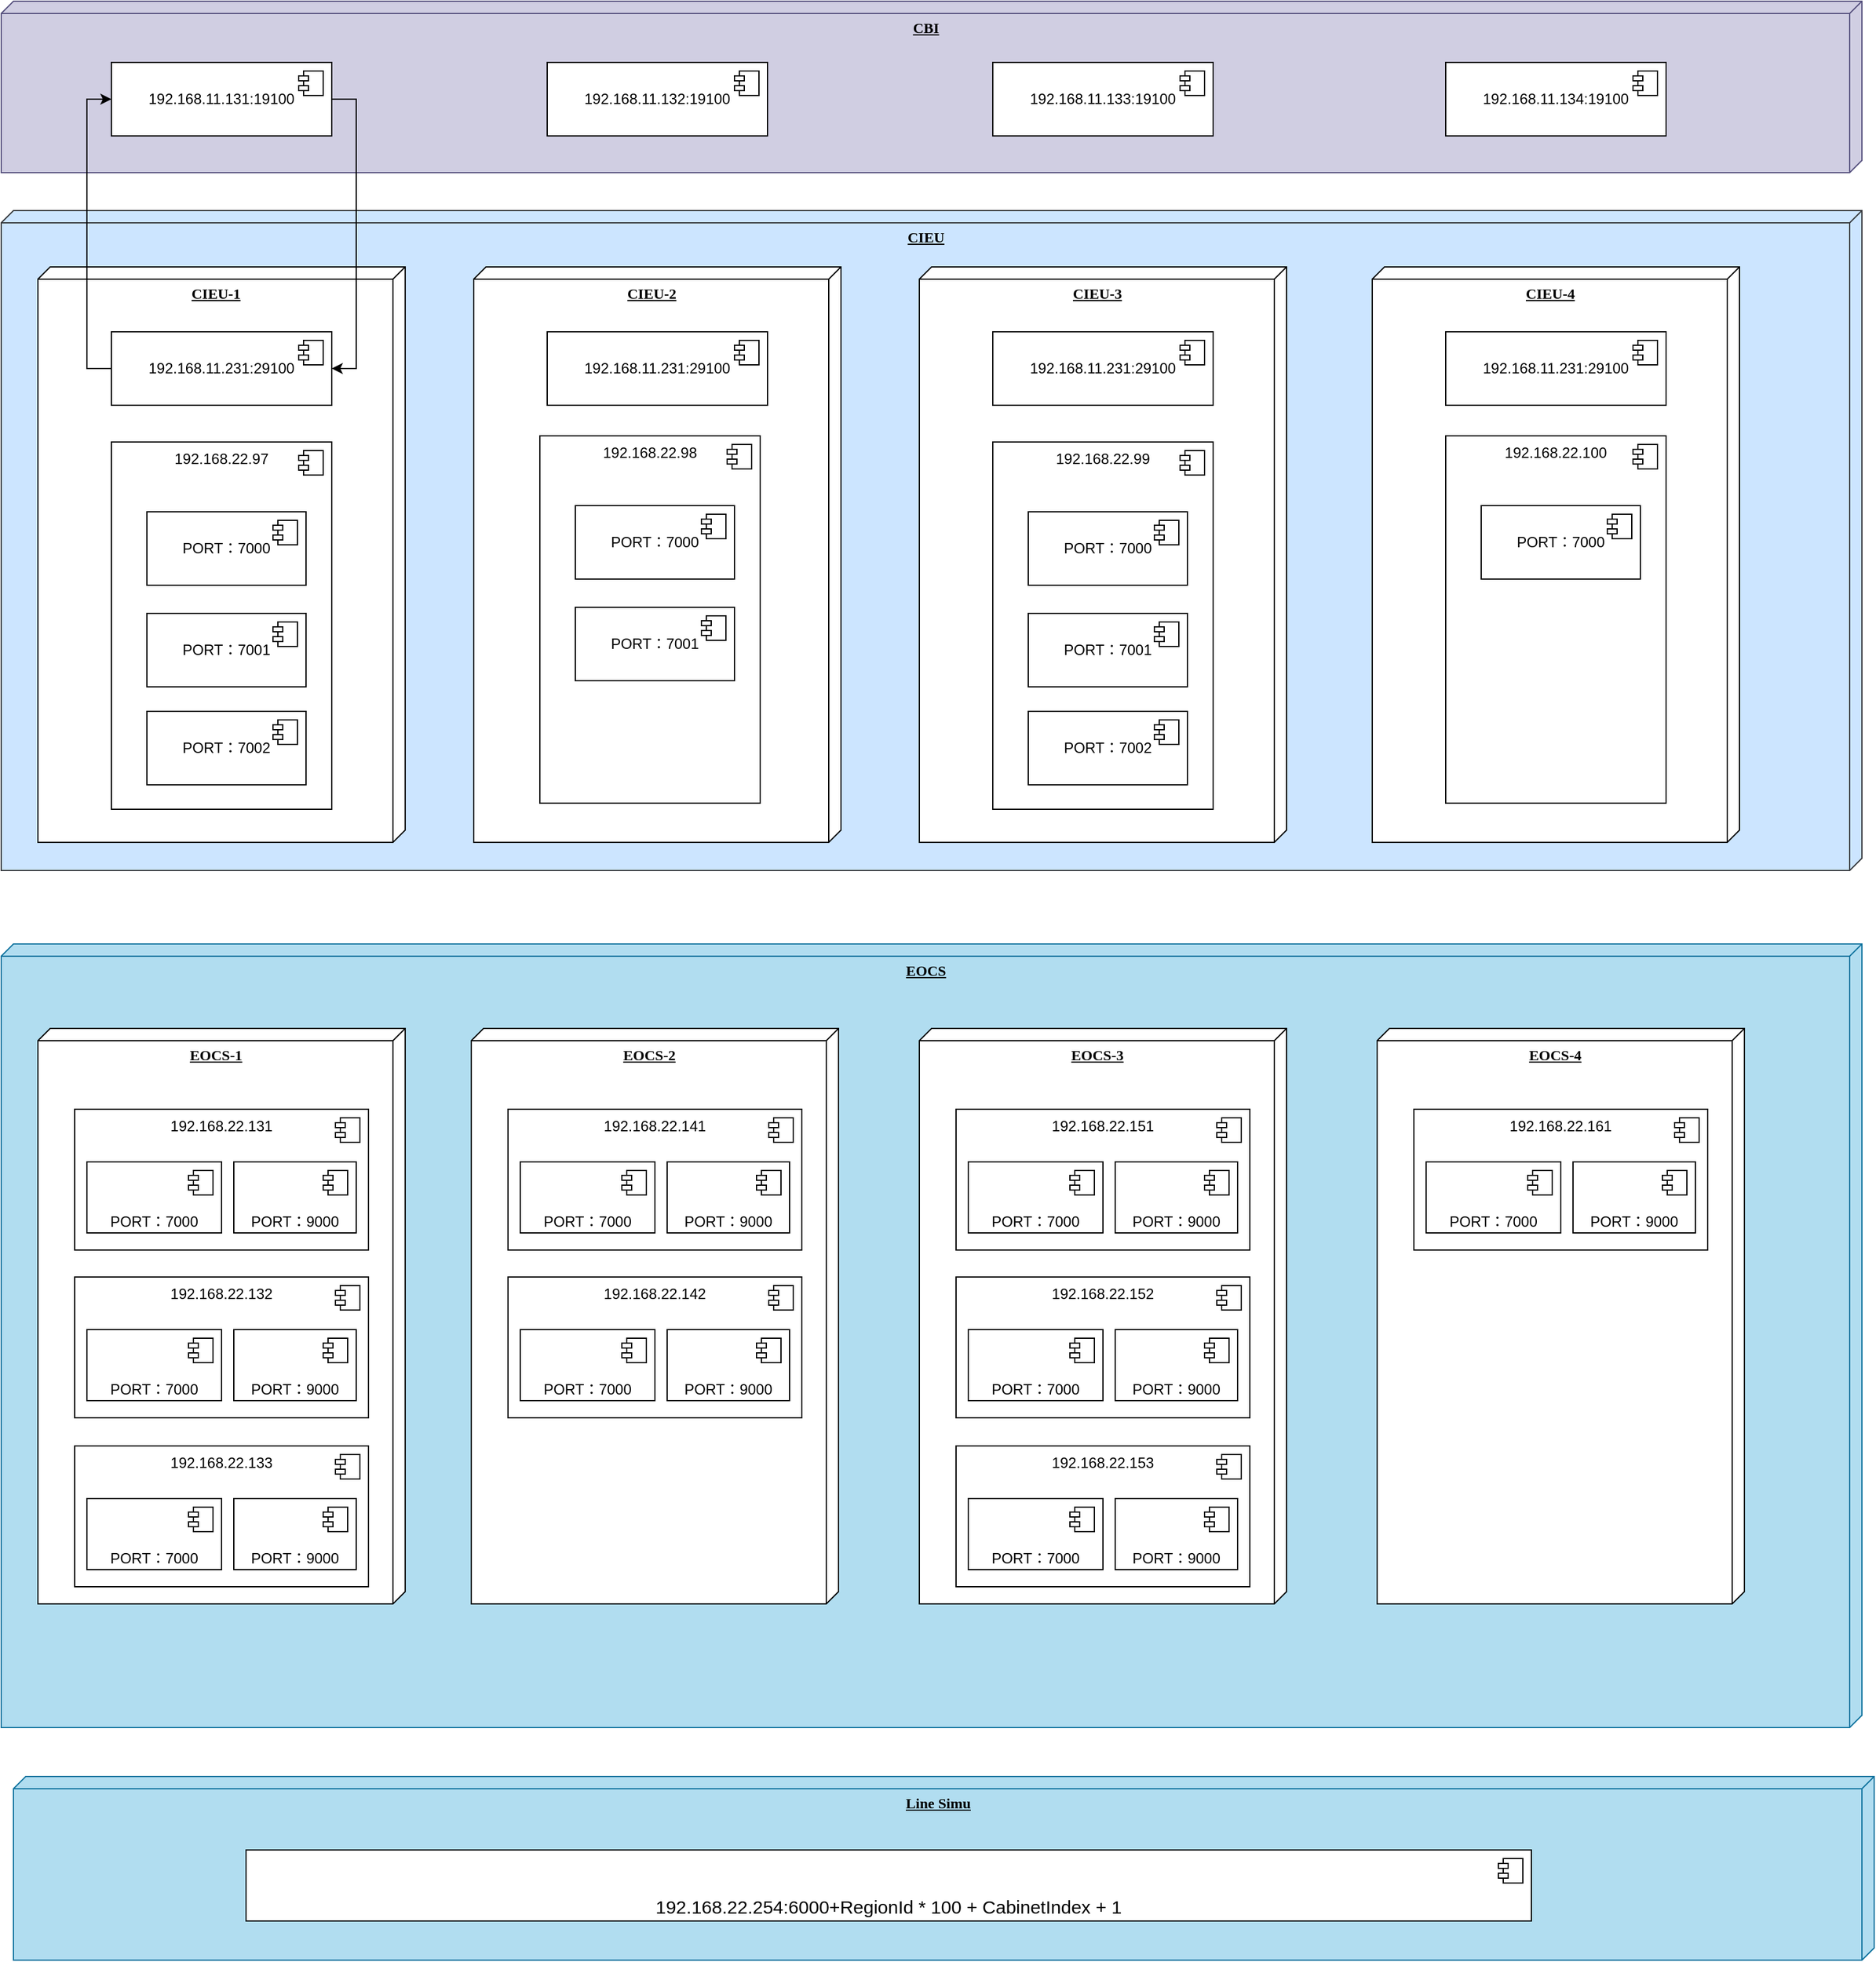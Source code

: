 <mxfile version="22.1.7" type="github">
  <diagram name="Page-1" id="5f0bae14-7c28-e335-631c-24af17079c00">
    <mxGraphModel dx="1434" dy="758" grid="1" gridSize="10" guides="1" tooltips="1" connect="1" arrows="1" fold="1" page="1" pageScale="1" pageWidth="1100" pageHeight="850" background="none" math="0" shadow="0">
      <root>
        <mxCell id="0" />
        <mxCell id="1" parent="0" />
        <mxCell id="39150e848f15840c-1" value="CBI" style="verticalAlign=top;align=center;spacingTop=8;spacingLeft=2;spacingRight=12;shape=cube;size=10;direction=south;fontStyle=5;html=1;rounded=0;shadow=0;comic=0;labelBackgroundColor=none;strokeWidth=1;fontFamily=Verdana;fontSize=12;fillStyle=auto;fillColor=#d0cee2;strokeColor=#56517e;" parent="1" vertex="1">
          <mxGeometry x="120" y="70" width="1520" height="140" as="geometry" />
        </mxCell>
        <mxCell id="2Glj2CWhZ70RwVYnVsTa-1" value="192.168.11.131:19100" style="html=1;dropTarget=0;whiteSpace=wrap;" vertex="1" parent="1">
          <mxGeometry x="210" y="120" width="180" height="60" as="geometry" />
        </mxCell>
        <mxCell id="2Glj2CWhZ70RwVYnVsTa-2" value="" style="shape=module;jettyWidth=8;jettyHeight=4;" vertex="1" parent="2Glj2CWhZ70RwVYnVsTa-1">
          <mxGeometry x="1" width="20" height="20" relative="1" as="geometry">
            <mxPoint x="-27" y="7" as="offset" />
          </mxGeometry>
        </mxCell>
        <mxCell id="2Glj2CWhZ70RwVYnVsTa-3" value="192.168.11.132:19100" style="html=1;dropTarget=0;whiteSpace=wrap;" vertex="1" parent="1">
          <mxGeometry x="566" y="120" width="180" height="60" as="geometry" />
        </mxCell>
        <mxCell id="2Glj2CWhZ70RwVYnVsTa-4" value="" style="shape=module;jettyWidth=8;jettyHeight=4;" vertex="1" parent="2Glj2CWhZ70RwVYnVsTa-3">
          <mxGeometry x="1" width="20" height="20" relative="1" as="geometry">
            <mxPoint x="-27" y="7" as="offset" />
          </mxGeometry>
        </mxCell>
        <mxCell id="2Glj2CWhZ70RwVYnVsTa-5" value="192.168.11.133:19100" style="html=1;dropTarget=0;whiteSpace=wrap;" vertex="1" parent="1">
          <mxGeometry x="930" y="120" width="180" height="60" as="geometry" />
        </mxCell>
        <mxCell id="2Glj2CWhZ70RwVYnVsTa-6" value="" style="shape=module;jettyWidth=8;jettyHeight=4;" vertex="1" parent="2Glj2CWhZ70RwVYnVsTa-5">
          <mxGeometry x="1" width="20" height="20" relative="1" as="geometry">
            <mxPoint x="-27" y="7" as="offset" />
          </mxGeometry>
        </mxCell>
        <mxCell id="2Glj2CWhZ70RwVYnVsTa-7" value="192.168.11.134:19100" style="html=1;dropTarget=0;whiteSpace=wrap;" vertex="1" parent="1">
          <mxGeometry x="1300" y="120" width="180" height="60" as="geometry" />
        </mxCell>
        <mxCell id="2Glj2CWhZ70RwVYnVsTa-8" value="" style="shape=module;jettyWidth=8;jettyHeight=4;" vertex="1" parent="2Glj2CWhZ70RwVYnVsTa-7">
          <mxGeometry x="1" width="20" height="20" relative="1" as="geometry">
            <mxPoint x="-27" y="7" as="offset" />
          </mxGeometry>
        </mxCell>
        <mxCell id="2Glj2CWhZ70RwVYnVsTa-9" value="CIEU" style="verticalAlign=top;align=center;spacingTop=8;spacingLeft=2;spacingRight=12;shape=cube;size=10;direction=south;fontStyle=5;html=1;rounded=0;shadow=0;comic=0;labelBackgroundColor=none;strokeWidth=1;fontFamily=Verdana;fontSize=12;labelPosition=center;verticalLabelPosition=middle;fillColor=#cce5ff;strokeColor=#36393d;" vertex="1" parent="1">
          <mxGeometry x="120" y="241" width="1520" height="539" as="geometry" />
        </mxCell>
        <mxCell id="2Glj2CWhZ70RwVYnVsTa-10" value="CIEU-1" style="verticalAlign=top;align=center;spacingTop=8;spacingLeft=2;spacingRight=12;shape=cube;size=10;direction=south;fontStyle=5;html=1;rounded=0;shadow=0;comic=0;labelBackgroundColor=none;strokeWidth=1;fontFamily=Verdana;fontSize=12" vertex="1" parent="1">
          <mxGeometry x="150" y="287" width="300" height="470" as="geometry" />
        </mxCell>
        <mxCell id="2Glj2CWhZ70RwVYnVsTa-11" value="192.168.11.231:29100" style="html=1;dropTarget=0;whiteSpace=wrap;" vertex="1" parent="1">
          <mxGeometry x="210" y="340" width="180" height="60" as="geometry" />
        </mxCell>
        <mxCell id="2Glj2CWhZ70RwVYnVsTa-12" value="" style="shape=module;jettyWidth=8;jettyHeight=4;" vertex="1" parent="2Glj2CWhZ70RwVYnVsTa-11">
          <mxGeometry x="1" width="20" height="20" relative="1" as="geometry">
            <mxPoint x="-27" y="7" as="offset" />
          </mxGeometry>
        </mxCell>
        <mxCell id="2Glj2CWhZ70RwVYnVsTa-14" style="edgeStyle=orthogonalEdgeStyle;rounded=0;orthogonalLoop=1;jettySize=auto;html=1;exitX=1;exitY=0.5;exitDx=0;exitDy=0;entryX=1;entryY=0.5;entryDx=0;entryDy=0;" edge="1" parent="1" source="2Glj2CWhZ70RwVYnVsTa-1" target="2Glj2CWhZ70RwVYnVsTa-11">
          <mxGeometry relative="1" as="geometry" />
        </mxCell>
        <mxCell id="2Glj2CWhZ70RwVYnVsTa-13" style="edgeStyle=orthogonalEdgeStyle;rounded=0;orthogonalLoop=1;jettySize=auto;html=1;entryX=0;entryY=0.5;entryDx=0;entryDy=0;exitX=0;exitY=0.5;exitDx=0;exitDy=0;" edge="1" parent="1" source="2Glj2CWhZ70RwVYnVsTa-11" target="2Glj2CWhZ70RwVYnVsTa-1">
          <mxGeometry relative="1" as="geometry">
            <Array as="points">
              <mxPoint x="190" y="370" />
              <mxPoint x="190" y="150" />
            </Array>
          </mxGeometry>
        </mxCell>
        <mxCell id="2Glj2CWhZ70RwVYnVsTa-15" value="CIEU-2" style="verticalAlign=top;align=center;spacingTop=8;spacingLeft=2;spacingRight=12;shape=cube;size=10;direction=south;fontStyle=5;html=1;rounded=0;shadow=0;comic=0;labelBackgroundColor=none;strokeWidth=1;fontFamily=Verdana;fontSize=12" vertex="1" parent="1">
          <mxGeometry x="506" y="287" width="300" height="470" as="geometry" />
        </mxCell>
        <mxCell id="2Glj2CWhZ70RwVYnVsTa-16" value="192.168.11.231:29100" style="html=1;dropTarget=0;whiteSpace=wrap;" vertex="1" parent="1">
          <mxGeometry x="566" y="340" width="180" height="60" as="geometry" />
        </mxCell>
        <mxCell id="2Glj2CWhZ70RwVYnVsTa-17" value="" style="shape=module;jettyWidth=8;jettyHeight=4;" vertex="1" parent="2Glj2CWhZ70RwVYnVsTa-16">
          <mxGeometry x="1" width="20" height="20" relative="1" as="geometry">
            <mxPoint x="-27" y="7" as="offset" />
          </mxGeometry>
        </mxCell>
        <mxCell id="2Glj2CWhZ70RwVYnVsTa-18" value="CIEU-3" style="verticalAlign=top;align=center;spacingTop=8;spacingLeft=2;spacingRight=12;shape=cube;size=10;direction=south;fontStyle=5;html=1;rounded=0;shadow=0;comic=0;labelBackgroundColor=none;strokeWidth=1;fontFamily=Verdana;fontSize=12" vertex="1" parent="1">
          <mxGeometry x="870" y="287" width="300" height="470" as="geometry" />
        </mxCell>
        <mxCell id="2Glj2CWhZ70RwVYnVsTa-19" value="192.168.11.231:29100" style="html=1;dropTarget=0;whiteSpace=wrap;" vertex="1" parent="1">
          <mxGeometry x="930" y="340" width="180" height="60" as="geometry" />
        </mxCell>
        <mxCell id="2Glj2CWhZ70RwVYnVsTa-20" value="" style="shape=module;jettyWidth=8;jettyHeight=4;" vertex="1" parent="2Glj2CWhZ70RwVYnVsTa-19">
          <mxGeometry x="1" width="20" height="20" relative="1" as="geometry">
            <mxPoint x="-27" y="7" as="offset" />
          </mxGeometry>
        </mxCell>
        <mxCell id="2Glj2CWhZ70RwVYnVsTa-21" value="CIEU-4" style="verticalAlign=top;align=center;spacingTop=8;spacingLeft=2;spacingRight=12;shape=cube;size=10;direction=south;fontStyle=5;html=1;rounded=0;shadow=0;comic=0;labelBackgroundColor=none;strokeWidth=1;fontFamily=Verdana;fontSize=12" vertex="1" parent="1">
          <mxGeometry x="1240" y="287" width="300" height="470" as="geometry" />
        </mxCell>
        <mxCell id="2Glj2CWhZ70RwVYnVsTa-22" value="192.168.11.231:29100" style="html=1;dropTarget=0;whiteSpace=wrap;" vertex="1" parent="1">
          <mxGeometry x="1300" y="340" width="180" height="60" as="geometry" />
        </mxCell>
        <mxCell id="2Glj2CWhZ70RwVYnVsTa-23" value="" style="shape=module;jettyWidth=8;jettyHeight=4;" vertex="1" parent="2Glj2CWhZ70RwVYnVsTa-22">
          <mxGeometry x="1" width="20" height="20" relative="1" as="geometry">
            <mxPoint x="-27" y="7" as="offset" />
          </mxGeometry>
        </mxCell>
        <mxCell id="2Glj2CWhZ70RwVYnVsTa-24" value="192.168.22.97" style="html=1;dropTarget=0;whiteSpace=wrap;verticalAlign=top;align=center;" vertex="1" parent="1">
          <mxGeometry x="210" y="430" width="180" height="300" as="geometry" />
        </mxCell>
        <mxCell id="2Glj2CWhZ70RwVYnVsTa-25" value="" style="shape=module;jettyWidth=8;jettyHeight=4;" vertex="1" parent="2Glj2CWhZ70RwVYnVsTa-24">
          <mxGeometry x="1" width="20" height="20" relative="1" as="geometry">
            <mxPoint x="-27" y="7" as="offset" />
          </mxGeometry>
        </mxCell>
        <mxCell id="2Glj2CWhZ70RwVYnVsTa-26" value="PORT：7000" style="html=1;dropTarget=0;whiteSpace=wrap;verticalAlign=middle;" vertex="1" parent="1">
          <mxGeometry x="239" y="487" width="130" height="60" as="geometry" />
        </mxCell>
        <mxCell id="2Glj2CWhZ70RwVYnVsTa-27" value="" style="shape=module;jettyWidth=8;jettyHeight=4;" vertex="1" parent="2Glj2CWhZ70RwVYnVsTa-26">
          <mxGeometry x="1" width="20" height="20" relative="1" as="geometry">
            <mxPoint x="-27" y="7" as="offset" />
          </mxGeometry>
        </mxCell>
        <mxCell id="2Glj2CWhZ70RwVYnVsTa-28" value="PORT：7001" style="html=1;dropTarget=0;whiteSpace=wrap;verticalAlign=middle;" vertex="1" parent="1">
          <mxGeometry x="239" y="570" width="130" height="60" as="geometry" />
        </mxCell>
        <mxCell id="2Glj2CWhZ70RwVYnVsTa-29" value="" style="shape=module;jettyWidth=8;jettyHeight=4;" vertex="1" parent="2Glj2CWhZ70RwVYnVsTa-28">
          <mxGeometry x="1" width="20" height="20" relative="1" as="geometry">
            <mxPoint x="-27" y="7" as="offset" />
          </mxGeometry>
        </mxCell>
        <mxCell id="2Glj2CWhZ70RwVYnVsTa-30" value="PORT：7002" style="html=1;dropTarget=0;whiteSpace=wrap;verticalAlign=middle;" vertex="1" parent="1">
          <mxGeometry x="239" y="650" width="130" height="60" as="geometry" />
        </mxCell>
        <mxCell id="2Glj2CWhZ70RwVYnVsTa-31" value="" style="shape=module;jettyWidth=8;jettyHeight=4;" vertex="1" parent="2Glj2CWhZ70RwVYnVsTa-30">
          <mxGeometry x="1" width="20" height="20" relative="1" as="geometry">
            <mxPoint x="-27" y="7" as="offset" />
          </mxGeometry>
        </mxCell>
        <mxCell id="2Glj2CWhZ70RwVYnVsTa-32" value="192.168.22.98" style="html=1;dropTarget=0;whiteSpace=wrap;verticalAlign=top;align=center;" vertex="1" parent="1">
          <mxGeometry x="560" y="425" width="180" height="300" as="geometry" />
        </mxCell>
        <mxCell id="2Glj2CWhZ70RwVYnVsTa-33" value="" style="shape=module;jettyWidth=8;jettyHeight=4;" vertex="1" parent="2Glj2CWhZ70RwVYnVsTa-32">
          <mxGeometry x="1" width="20" height="20" relative="1" as="geometry">
            <mxPoint x="-27" y="7" as="offset" />
          </mxGeometry>
        </mxCell>
        <mxCell id="2Glj2CWhZ70RwVYnVsTa-34" value="PORT：7000" style="html=1;dropTarget=0;whiteSpace=wrap;verticalAlign=middle;" vertex="1" parent="1">
          <mxGeometry x="589" y="482" width="130" height="60" as="geometry" />
        </mxCell>
        <mxCell id="2Glj2CWhZ70RwVYnVsTa-35" value="" style="shape=module;jettyWidth=8;jettyHeight=4;" vertex="1" parent="2Glj2CWhZ70RwVYnVsTa-34">
          <mxGeometry x="1" width="20" height="20" relative="1" as="geometry">
            <mxPoint x="-27" y="7" as="offset" />
          </mxGeometry>
        </mxCell>
        <mxCell id="2Glj2CWhZ70RwVYnVsTa-36" value="PORT：7001" style="html=1;dropTarget=0;whiteSpace=wrap;verticalAlign=middle;" vertex="1" parent="1">
          <mxGeometry x="589" y="565" width="130" height="60" as="geometry" />
        </mxCell>
        <mxCell id="2Glj2CWhZ70RwVYnVsTa-37" value="" style="shape=module;jettyWidth=8;jettyHeight=4;" vertex="1" parent="2Glj2CWhZ70RwVYnVsTa-36">
          <mxGeometry x="1" width="20" height="20" relative="1" as="geometry">
            <mxPoint x="-27" y="7" as="offset" />
          </mxGeometry>
        </mxCell>
        <mxCell id="2Glj2CWhZ70RwVYnVsTa-40" value="192.168.22.99" style="html=1;dropTarget=0;whiteSpace=wrap;verticalAlign=top;align=center;" vertex="1" parent="1">
          <mxGeometry x="930" y="430" width="180" height="300" as="geometry" />
        </mxCell>
        <mxCell id="2Glj2CWhZ70RwVYnVsTa-41" value="" style="shape=module;jettyWidth=8;jettyHeight=4;" vertex="1" parent="2Glj2CWhZ70RwVYnVsTa-40">
          <mxGeometry x="1" width="20" height="20" relative="1" as="geometry">
            <mxPoint x="-27" y="7" as="offset" />
          </mxGeometry>
        </mxCell>
        <mxCell id="2Glj2CWhZ70RwVYnVsTa-42" value="PORT：7000" style="html=1;dropTarget=0;whiteSpace=wrap;verticalAlign=middle;" vertex="1" parent="1">
          <mxGeometry x="959" y="487" width="130" height="60" as="geometry" />
        </mxCell>
        <mxCell id="2Glj2CWhZ70RwVYnVsTa-43" value="" style="shape=module;jettyWidth=8;jettyHeight=4;" vertex="1" parent="2Glj2CWhZ70RwVYnVsTa-42">
          <mxGeometry x="1" width="20" height="20" relative="1" as="geometry">
            <mxPoint x="-27" y="7" as="offset" />
          </mxGeometry>
        </mxCell>
        <mxCell id="2Glj2CWhZ70RwVYnVsTa-44" value="PORT：7001" style="html=1;dropTarget=0;whiteSpace=wrap;verticalAlign=middle;" vertex="1" parent="1">
          <mxGeometry x="959" y="570" width="130" height="60" as="geometry" />
        </mxCell>
        <mxCell id="2Glj2CWhZ70RwVYnVsTa-45" value="" style="shape=module;jettyWidth=8;jettyHeight=4;" vertex="1" parent="2Glj2CWhZ70RwVYnVsTa-44">
          <mxGeometry x="1" width="20" height="20" relative="1" as="geometry">
            <mxPoint x="-27" y="7" as="offset" />
          </mxGeometry>
        </mxCell>
        <mxCell id="2Glj2CWhZ70RwVYnVsTa-46" value="PORT：7002" style="html=1;dropTarget=0;whiteSpace=wrap;verticalAlign=middle;" vertex="1" parent="1">
          <mxGeometry x="959" y="650" width="130" height="60" as="geometry" />
        </mxCell>
        <mxCell id="2Glj2CWhZ70RwVYnVsTa-47" value="" style="shape=module;jettyWidth=8;jettyHeight=4;" vertex="1" parent="2Glj2CWhZ70RwVYnVsTa-46">
          <mxGeometry x="1" width="20" height="20" relative="1" as="geometry">
            <mxPoint x="-27" y="7" as="offset" />
          </mxGeometry>
        </mxCell>
        <mxCell id="2Glj2CWhZ70RwVYnVsTa-48" value="192.168.22.100" style="html=1;dropTarget=0;whiteSpace=wrap;verticalAlign=top;align=center;" vertex="1" parent="1">
          <mxGeometry x="1300" y="425" width="180" height="300" as="geometry" />
        </mxCell>
        <mxCell id="2Glj2CWhZ70RwVYnVsTa-49" value="" style="shape=module;jettyWidth=8;jettyHeight=4;" vertex="1" parent="2Glj2CWhZ70RwVYnVsTa-48">
          <mxGeometry x="1" width="20" height="20" relative="1" as="geometry">
            <mxPoint x="-27" y="7" as="offset" />
          </mxGeometry>
        </mxCell>
        <mxCell id="2Glj2CWhZ70RwVYnVsTa-50" value="PORT：7000" style="html=1;dropTarget=0;whiteSpace=wrap;verticalAlign=middle;" vertex="1" parent="1">
          <mxGeometry x="1329" y="482" width="130" height="60" as="geometry" />
        </mxCell>
        <mxCell id="2Glj2CWhZ70RwVYnVsTa-51" value="" style="shape=module;jettyWidth=8;jettyHeight=4;" vertex="1" parent="2Glj2CWhZ70RwVYnVsTa-50">
          <mxGeometry x="1" width="20" height="20" relative="1" as="geometry">
            <mxPoint x="-27" y="7" as="offset" />
          </mxGeometry>
        </mxCell>
        <mxCell id="2Glj2CWhZ70RwVYnVsTa-56" value="EOCS" style="verticalAlign=top;align=center;spacingTop=8;spacingLeft=2;spacingRight=12;shape=cube;size=10;direction=south;fontStyle=5;html=1;rounded=0;shadow=0;comic=0;labelBackgroundColor=none;strokeWidth=1;fontFamily=Verdana;fontSize=12;labelPosition=center;verticalLabelPosition=middle;fillColor=#b1ddf0;strokeColor=#10739e;" vertex="1" parent="1">
          <mxGeometry x="120" y="840" width="1520" height="640" as="geometry" />
        </mxCell>
        <mxCell id="2Glj2CWhZ70RwVYnVsTa-57" value="EOCS-1" style="verticalAlign=top;align=center;spacingTop=8;spacingLeft=2;spacingRight=12;shape=cube;size=10;direction=south;fontStyle=5;html=1;rounded=0;shadow=0;comic=0;labelBackgroundColor=none;strokeWidth=1;fontFamily=Verdana;fontSize=12" vertex="1" parent="1">
          <mxGeometry x="150" y="909" width="300" height="470" as="geometry" />
        </mxCell>
        <mxCell id="2Glj2CWhZ70RwVYnVsTa-58" value="192.168.22.131" style="html=1;dropTarget=0;whiteSpace=wrap;verticalAlign=top;align=center;" vertex="1" parent="1">
          <mxGeometry x="180" y="975" width="240" height="115" as="geometry" />
        </mxCell>
        <mxCell id="2Glj2CWhZ70RwVYnVsTa-59" value="" style="shape=module;jettyWidth=8;jettyHeight=4;" vertex="1" parent="2Glj2CWhZ70RwVYnVsTa-58">
          <mxGeometry x="1" width="20" height="20" relative="1" as="geometry">
            <mxPoint x="-27" y="7" as="offset" />
          </mxGeometry>
        </mxCell>
        <mxCell id="2Glj2CWhZ70RwVYnVsTa-60" value="PORT：7000" style="html=1;dropTarget=0;whiteSpace=wrap;verticalAlign=bottom;" vertex="1" parent="1">
          <mxGeometry x="190" y="1018" width="110" height="58" as="geometry" />
        </mxCell>
        <mxCell id="2Glj2CWhZ70RwVYnVsTa-61" value="" style="shape=module;jettyWidth=8;jettyHeight=4;" vertex="1" parent="2Glj2CWhZ70RwVYnVsTa-60">
          <mxGeometry x="1" width="20" height="20" relative="1" as="geometry">
            <mxPoint x="-27" y="7" as="offset" />
          </mxGeometry>
        </mxCell>
        <mxCell id="2Glj2CWhZ70RwVYnVsTa-62" value="PORT：9000" style="html=1;dropTarget=0;whiteSpace=wrap;verticalAlign=bottom;" vertex="1" parent="1">
          <mxGeometry x="310" y="1018" width="100" height="58" as="geometry" />
        </mxCell>
        <mxCell id="2Glj2CWhZ70RwVYnVsTa-63" value="" style="shape=module;jettyWidth=8;jettyHeight=4;" vertex="1" parent="2Glj2CWhZ70RwVYnVsTa-62">
          <mxGeometry x="1" width="20" height="20" relative="1" as="geometry">
            <mxPoint x="-27" y="7" as="offset" />
          </mxGeometry>
        </mxCell>
        <mxCell id="2Glj2CWhZ70RwVYnVsTa-64" value="192.168.22.132" style="html=1;dropTarget=0;whiteSpace=wrap;verticalAlign=top;align=center;" vertex="1" parent="1">
          <mxGeometry x="180" y="1112" width="240" height="115" as="geometry" />
        </mxCell>
        <mxCell id="2Glj2CWhZ70RwVYnVsTa-65" value="" style="shape=module;jettyWidth=8;jettyHeight=4;" vertex="1" parent="2Glj2CWhZ70RwVYnVsTa-64">
          <mxGeometry x="1" width="20" height="20" relative="1" as="geometry">
            <mxPoint x="-27" y="7" as="offset" />
          </mxGeometry>
        </mxCell>
        <mxCell id="2Glj2CWhZ70RwVYnVsTa-66" value="PORT：7000" style="html=1;dropTarget=0;whiteSpace=wrap;verticalAlign=bottom;" vertex="1" parent="1">
          <mxGeometry x="190" y="1155" width="110" height="58" as="geometry" />
        </mxCell>
        <mxCell id="2Glj2CWhZ70RwVYnVsTa-67" value="" style="shape=module;jettyWidth=8;jettyHeight=4;" vertex="1" parent="2Glj2CWhZ70RwVYnVsTa-66">
          <mxGeometry x="1" width="20" height="20" relative="1" as="geometry">
            <mxPoint x="-27" y="7" as="offset" />
          </mxGeometry>
        </mxCell>
        <mxCell id="2Glj2CWhZ70RwVYnVsTa-68" value="PORT：9000" style="html=1;dropTarget=0;whiteSpace=wrap;verticalAlign=bottom;" vertex="1" parent="1">
          <mxGeometry x="310" y="1155" width="100" height="58" as="geometry" />
        </mxCell>
        <mxCell id="2Glj2CWhZ70RwVYnVsTa-69" value="" style="shape=module;jettyWidth=8;jettyHeight=4;" vertex="1" parent="2Glj2CWhZ70RwVYnVsTa-68">
          <mxGeometry x="1" width="20" height="20" relative="1" as="geometry">
            <mxPoint x="-27" y="7" as="offset" />
          </mxGeometry>
        </mxCell>
        <mxCell id="2Glj2CWhZ70RwVYnVsTa-70" value="192.168.22.133" style="html=1;dropTarget=0;whiteSpace=wrap;verticalAlign=top;align=center;" vertex="1" parent="1">
          <mxGeometry x="180" y="1250" width="240" height="115" as="geometry" />
        </mxCell>
        <mxCell id="2Glj2CWhZ70RwVYnVsTa-71" value="" style="shape=module;jettyWidth=8;jettyHeight=4;" vertex="1" parent="2Glj2CWhZ70RwVYnVsTa-70">
          <mxGeometry x="1" width="20" height="20" relative="1" as="geometry">
            <mxPoint x="-27" y="7" as="offset" />
          </mxGeometry>
        </mxCell>
        <mxCell id="2Glj2CWhZ70RwVYnVsTa-72" value="PORT：7000" style="html=1;dropTarget=0;whiteSpace=wrap;verticalAlign=bottom;" vertex="1" parent="1">
          <mxGeometry x="190" y="1293" width="110" height="58" as="geometry" />
        </mxCell>
        <mxCell id="2Glj2CWhZ70RwVYnVsTa-73" value="" style="shape=module;jettyWidth=8;jettyHeight=4;" vertex="1" parent="2Glj2CWhZ70RwVYnVsTa-72">
          <mxGeometry x="1" width="20" height="20" relative="1" as="geometry">
            <mxPoint x="-27" y="7" as="offset" />
          </mxGeometry>
        </mxCell>
        <mxCell id="2Glj2CWhZ70RwVYnVsTa-74" value="PORT：9000" style="html=1;dropTarget=0;whiteSpace=wrap;verticalAlign=bottom;" vertex="1" parent="1">
          <mxGeometry x="310" y="1293" width="100" height="58" as="geometry" />
        </mxCell>
        <mxCell id="2Glj2CWhZ70RwVYnVsTa-75" value="" style="shape=module;jettyWidth=8;jettyHeight=4;" vertex="1" parent="2Glj2CWhZ70RwVYnVsTa-74">
          <mxGeometry x="1" width="20" height="20" relative="1" as="geometry">
            <mxPoint x="-27" y="7" as="offset" />
          </mxGeometry>
        </mxCell>
        <mxCell id="2Glj2CWhZ70RwVYnVsTa-76" value="EOCS-2" style="verticalAlign=top;align=center;spacingTop=8;spacingLeft=2;spacingRight=12;shape=cube;size=10;direction=south;fontStyle=5;html=1;rounded=0;shadow=0;comic=0;labelBackgroundColor=none;strokeWidth=1;fontFamily=Verdana;fontSize=12" vertex="1" parent="1">
          <mxGeometry x="504" y="909" width="300" height="470" as="geometry" />
        </mxCell>
        <mxCell id="2Glj2CWhZ70RwVYnVsTa-77" value="192.168.22.141" style="html=1;dropTarget=0;whiteSpace=wrap;verticalAlign=top;align=center;" vertex="1" parent="1">
          <mxGeometry x="534" y="975" width="240" height="115" as="geometry" />
        </mxCell>
        <mxCell id="2Glj2CWhZ70RwVYnVsTa-78" value="" style="shape=module;jettyWidth=8;jettyHeight=4;" vertex="1" parent="2Glj2CWhZ70RwVYnVsTa-77">
          <mxGeometry x="1" width="20" height="20" relative="1" as="geometry">
            <mxPoint x="-27" y="7" as="offset" />
          </mxGeometry>
        </mxCell>
        <mxCell id="2Glj2CWhZ70RwVYnVsTa-79" value="PORT：7000" style="html=1;dropTarget=0;whiteSpace=wrap;verticalAlign=bottom;" vertex="1" parent="1">
          <mxGeometry x="544" y="1018" width="110" height="58" as="geometry" />
        </mxCell>
        <mxCell id="2Glj2CWhZ70RwVYnVsTa-80" value="" style="shape=module;jettyWidth=8;jettyHeight=4;" vertex="1" parent="2Glj2CWhZ70RwVYnVsTa-79">
          <mxGeometry x="1" width="20" height="20" relative="1" as="geometry">
            <mxPoint x="-27" y="7" as="offset" />
          </mxGeometry>
        </mxCell>
        <mxCell id="2Glj2CWhZ70RwVYnVsTa-81" value="PORT：9000" style="html=1;dropTarget=0;whiteSpace=wrap;verticalAlign=bottom;" vertex="1" parent="1">
          <mxGeometry x="664" y="1018" width="100" height="58" as="geometry" />
        </mxCell>
        <mxCell id="2Glj2CWhZ70RwVYnVsTa-82" value="" style="shape=module;jettyWidth=8;jettyHeight=4;" vertex="1" parent="2Glj2CWhZ70RwVYnVsTa-81">
          <mxGeometry x="1" width="20" height="20" relative="1" as="geometry">
            <mxPoint x="-27" y="7" as="offset" />
          </mxGeometry>
        </mxCell>
        <mxCell id="2Glj2CWhZ70RwVYnVsTa-83" value="192.168.22.142" style="html=1;dropTarget=0;whiteSpace=wrap;verticalAlign=top;align=center;" vertex="1" parent="1">
          <mxGeometry x="534" y="1112" width="240" height="115" as="geometry" />
        </mxCell>
        <mxCell id="2Glj2CWhZ70RwVYnVsTa-84" value="" style="shape=module;jettyWidth=8;jettyHeight=4;" vertex="1" parent="2Glj2CWhZ70RwVYnVsTa-83">
          <mxGeometry x="1" width="20" height="20" relative="1" as="geometry">
            <mxPoint x="-27" y="7" as="offset" />
          </mxGeometry>
        </mxCell>
        <mxCell id="2Glj2CWhZ70RwVYnVsTa-85" value="PORT：7000" style="html=1;dropTarget=0;whiteSpace=wrap;verticalAlign=bottom;" vertex="1" parent="1">
          <mxGeometry x="544" y="1155" width="110" height="58" as="geometry" />
        </mxCell>
        <mxCell id="2Glj2CWhZ70RwVYnVsTa-86" value="" style="shape=module;jettyWidth=8;jettyHeight=4;" vertex="1" parent="2Glj2CWhZ70RwVYnVsTa-85">
          <mxGeometry x="1" width="20" height="20" relative="1" as="geometry">
            <mxPoint x="-27" y="7" as="offset" />
          </mxGeometry>
        </mxCell>
        <mxCell id="2Glj2CWhZ70RwVYnVsTa-87" value="PORT：9000" style="html=1;dropTarget=0;whiteSpace=wrap;verticalAlign=bottom;" vertex="1" parent="1">
          <mxGeometry x="664" y="1155" width="100" height="58" as="geometry" />
        </mxCell>
        <mxCell id="2Glj2CWhZ70RwVYnVsTa-88" value="" style="shape=module;jettyWidth=8;jettyHeight=4;" vertex="1" parent="2Glj2CWhZ70RwVYnVsTa-87">
          <mxGeometry x="1" width="20" height="20" relative="1" as="geometry">
            <mxPoint x="-27" y="7" as="offset" />
          </mxGeometry>
        </mxCell>
        <mxCell id="2Glj2CWhZ70RwVYnVsTa-95" value="EOCS-3" style="verticalAlign=top;align=center;spacingTop=8;spacingLeft=2;spacingRight=12;shape=cube;size=10;direction=south;fontStyle=5;html=1;rounded=0;shadow=0;comic=0;labelBackgroundColor=none;strokeWidth=1;fontFamily=Verdana;fontSize=12" vertex="1" parent="1">
          <mxGeometry x="870" y="909" width="300" height="470" as="geometry" />
        </mxCell>
        <mxCell id="2Glj2CWhZ70RwVYnVsTa-96" value="192.168.22.151" style="html=1;dropTarget=0;whiteSpace=wrap;verticalAlign=top;align=center;" vertex="1" parent="1">
          <mxGeometry x="900" y="975" width="240" height="115" as="geometry" />
        </mxCell>
        <mxCell id="2Glj2CWhZ70RwVYnVsTa-97" value="" style="shape=module;jettyWidth=8;jettyHeight=4;" vertex="1" parent="2Glj2CWhZ70RwVYnVsTa-96">
          <mxGeometry x="1" width="20" height="20" relative="1" as="geometry">
            <mxPoint x="-27" y="7" as="offset" />
          </mxGeometry>
        </mxCell>
        <mxCell id="2Glj2CWhZ70RwVYnVsTa-98" value="PORT：7000" style="html=1;dropTarget=0;whiteSpace=wrap;verticalAlign=bottom;" vertex="1" parent="1">
          <mxGeometry x="910" y="1018" width="110" height="58" as="geometry" />
        </mxCell>
        <mxCell id="2Glj2CWhZ70RwVYnVsTa-99" value="" style="shape=module;jettyWidth=8;jettyHeight=4;" vertex="1" parent="2Glj2CWhZ70RwVYnVsTa-98">
          <mxGeometry x="1" width="20" height="20" relative="1" as="geometry">
            <mxPoint x="-27" y="7" as="offset" />
          </mxGeometry>
        </mxCell>
        <mxCell id="2Glj2CWhZ70RwVYnVsTa-100" value="PORT：9000" style="html=1;dropTarget=0;whiteSpace=wrap;verticalAlign=bottom;" vertex="1" parent="1">
          <mxGeometry x="1030" y="1018" width="100" height="58" as="geometry" />
        </mxCell>
        <mxCell id="2Glj2CWhZ70RwVYnVsTa-101" value="" style="shape=module;jettyWidth=8;jettyHeight=4;" vertex="1" parent="2Glj2CWhZ70RwVYnVsTa-100">
          <mxGeometry x="1" width="20" height="20" relative="1" as="geometry">
            <mxPoint x="-27" y="7" as="offset" />
          </mxGeometry>
        </mxCell>
        <mxCell id="2Glj2CWhZ70RwVYnVsTa-102" value="192.168.22.152" style="html=1;dropTarget=0;whiteSpace=wrap;verticalAlign=top;align=center;" vertex="1" parent="1">
          <mxGeometry x="900" y="1112" width="240" height="115" as="geometry" />
        </mxCell>
        <mxCell id="2Glj2CWhZ70RwVYnVsTa-103" value="" style="shape=module;jettyWidth=8;jettyHeight=4;" vertex="1" parent="2Glj2CWhZ70RwVYnVsTa-102">
          <mxGeometry x="1" width="20" height="20" relative="1" as="geometry">
            <mxPoint x="-27" y="7" as="offset" />
          </mxGeometry>
        </mxCell>
        <mxCell id="2Glj2CWhZ70RwVYnVsTa-104" value="PORT：7000" style="html=1;dropTarget=0;whiteSpace=wrap;verticalAlign=bottom;" vertex="1" parent="1">
          <mxGeometry x="910" y="1155" width="110" height="58" as="geometry" />
        </mxCell>
        <mxCell id="2Glj2CWhZ70RwVYnVsTa-105" value="" style="shape=module;jettyWidth=8;jettyHeight=4;" vertex="1" parent="2Glj2CWhZ70RwVYnVsTa-104">
          <mxGeometry x="1" width="20" height="20" relative="1" as="geometry">
            <mxPoint x="-27" y="7" as="offset" />
          </mxGeometry>
        </mxCell>
        <mxCell id="2Glj2CWhZ70RwVYnVsTa-106" value="PORT：9000" style="html=1;dropTarget=0;whiteSpace=wrap;verticalAlign=bottom;" vertex="1" parent="1">
          <mxGeometry x="1030" y="1155" width="100" height="58" as="geometry" />
        </mxCell>
        <mxCell id="2Glj2CWhZ70RwVYnVsTa-107" value="" style="shape=module;jettyWidth=8;jettyHeight=4;" vertex="1" parent="2Glj2CWhZ70RwVYnVsTa-106">
          <mxGeometry x="1" width="20" height="20" relative="1" as="geometry">
            <mxPoint x="-27" y="7" as="offset" />
          </mxGeometry>
        </mxCell>
        <mxCell id="2Glj2CWhZ70RwVYnVsTa-108" value="192.168.22.153" style="html=1;dropTarget=0;whiteSpace=wrap;verticalAlign=top;align=center;" vertex="1" parent="1">
          <mxGeometry x="900" y="1250" width="240" height="115" as="geometry" />
        </mxCell>
        <mxCell id="2Glj2CWhZ70RwVYnVsTa-109" value="" style="shape=module;jettyWidth=8;jettyHeight=4;" vertex="1" parent="2Glj2CWhZ70RwVYnVsTa-108">
          <mxGeometry x="1" width="20" height="20" relative="1" as="geometry">
            <mxPoint x="-27" y="7" as="offset" />
          </mxGeometry>
        </mxCell>
        <mxCell id="2Glj2CWhZ70RwVYnVsTa-110" value="PORT：7000" style="html=1;dropTarget=0;whiteSpace=wrap;verticalAlign=bottom;" vertex="1" parent="1">
          <mxGeometry x="910" y="1293" width="110" height="58" as="geometry" />
        </mxCell>
        <mxCell id="2Glj2CWhZ70RwVYnVsTa-111" value="" style="shape=module;jettyWidth=8;jettyHeight=4;" vertex="1" parent="2Glj2CWhZ70RwVYnVsTa-110">
          <mxGeometry x="1" width="20" height="20" relative="1" as="geometry">
            <mxPoint x="-27" y="7" as="offset" />
          </mxGeometry>
        </mxCell>
        <mxCell id="2Glj2CWhZ70RwVYnVsTa-112" value="PORT：9000" style="html=1;dropTarget=0;whiteSpace=wrap;verticalAlign=bottom;" vertex="1" parent="1">
          <mxGeometry x="1030" y="1293" width="100" height="58" as="geometry" />
        </mxCell>
        <mxCell id="2Glj2CWhZ70RwVYnVsTa-113" value="" style="shape=module;jettyWidth=8;jettyHeight=4;" vertex="1" parent="2Glj2CWhZ70RwVYnVsTa-112">
          <mxGeometry x="1" width="20" height="20" relative="1" as="geometry">
            <mxPoint x="-27" y="7" as="offset" />
          </mxGeometry>
        </mxCell>
        <mxCell id="2Glj2CWhZ70RwVYnVsTa-114" value="EOCS-4" style="verticalAlign=top;align=center;spacingTop=8;spacingLeft=2;spacingRight=12;shape=cube;size=10;direction=south;fontStyle=5;html=1;rounded=0;shadow=0;comic=0;labelBackgroundColor=none;strokeWidth=1;fontFamily=Verdana;fontSize=12" vertex="1" parent="1">
          <mxGeometry x="1244" y="909" width="300" height="470" as="geometry" />
        </mxCell>
        <mxCell id="2Glj2CWhZ70RwVYnVsTa-115" value="192.168.22.161" style="html=1;dropTarget=0;whiteSpace=wrap;verticalAlign=top;align=center;" vertex="1" parent="1">
          <mxGeometry x="1274" y="975" width="240" height="115" as="geometry" />
        </mxCell>
        <mxCell id="2Glj2CWhZ70RwVYnVsTa-116" value="" style="shape=module;jettyWidth=8;jettyHeight=4;" vertex="1" parent="2Glj2CWhZ70RwVYnVsTa-115">
          <mxGeometry x="1" width="20" height="20" relative="1" as="geometry">
            <mxPoint x="-27" y="7" as="offset" />
          </mxGeometry>
        </mxCell>
        <mxCell id="2Glj2CWhZ70RwVYnVsTa-117" value="PORT：7000" style="html=1;dropTarget=0;whiteSpace=wrap;verticalAlign=bottom;" vertex="1" parent="1">
          <mxGeometry x="1284" y="1018" width="110" height="58" as="geometry" />
        </mxCell>
        <mxCell id="2Glj2CWhZ70RwVYnVsTa-118" value="" style="shape=module;jettyWidth=8;jettyHeight=4;" vertex="1" parent="2Glj2CWhZ70RwVYnVsTa-117">
          <mxGeometry x="1" width="20" height="20" relative="1" as="geometry">
            <mxPoint x="-27" y="7" as="offset" />
          </mxGeometry>
        </mxCell>
        <mxCell id="2Glj2CWhZ70RwVYnVsTa-119" value="PORT：9000" style="html=1;dropTarget=0;whiteSpace=wrap;verticalAlign=bottom;" vertex="1" parent="1">
          <mxGeometry x="1404" y="1018" width="100" height="58" as="geometry" />
        </mxCell>
        <mxCell id="2Glj2CWhZ70RwVYnVsTa-120" value="" style="shape=module;jettyWidth=8;jettyHeight=4;" vertex="1" parent="2Glj2CWhZ70RwVYnVsTa-119">
          <mxGeometry x="1" width="20" height="20" relative="1" as="geometry">
            <mxPoint x="-27" y="7" as="offset" />
          </mxGeometry>
        </mxCell>
        <mxCell id="2Glj2CWhZ70RwVYnVsTa-133" value="Line Simu" style="verticalAlign=top;align=center;spacingTop=8;spacingLeft=2;spacingRight=12;shape=cube;size=10;direction=south;fontStyle=5;html=1;rounded=0;shadow=0;comic=0;labelBackgroundColor=none;strokeWidth=1;fontFamily=Verdana;fontSize=12;labelPosition=center;verticalLabelPosition=middle;fillColor=#b1ddf0;strokeColor=#10739e;" vertex="1" parent="1">
          <mxGeometry x="130" y="1520" width="1520" height="150" as="geometry" />
        </mxCell>
        <mxCell id="2Glj2CWhZ70RwVYnVsTa-134" value="&lt;font style=&quot;font-size: 15px;&quot;&gt;192.168.22.254:6000+RegionId * 100 + CabinetIndex + 1&lt;/font&gt;" style="html=1;dropTarget=0;whiteSpace=wrap;verticalAlign=bottom;" vertex="1" parent="1">
          <mxGeometry x="320" y="1580" width="1050" height="58" as="geometry" />
        </mxCell>
        <mxCell id="2Glj2CWhZ70RwVYnVsTa-135" value="" style="shape=module;jettyWidth=8;jettyHeight=4;" vertex="1" parent="2Glj2CWhZ70RwVYnVsTa-134">
          <mxGeometry x="1" width="20" height="20" relative="1" as="geometry">
            <mxPoint x="-27" y="7" as="offset" />
          </mxGeometry>
        </mxCell>
      </root>
    </mxGraphModel>
  </diagram>
</mxfile>
